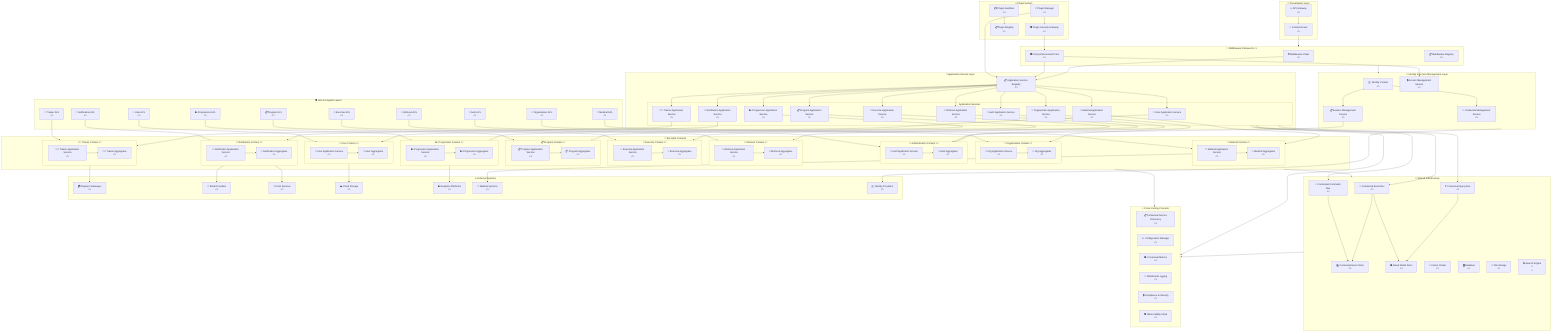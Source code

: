 graph TB
    %% ===== PRESENTATION LAYER =====
    subgraph Presentation ["📱 Presentation Layer"]
        Gateway["🌐 API Gateway<br/><<Gateway>>"]
        ContextRouter["🔀 Context Router<br/><<Router>>"]
    end
    
    %% ===== CROSS-CUTTING MIDDLEWARE FRAMEWORK =====
    subgraph MiddlewareFramework ["🔧 Middleware Framework <<Cross-Cutting>>"]
        MiddlewareChain["⛓️ Middleware Chain<br/><<Pipeline>>"]
        PolicyEnforcementPoint["🛡️ Policy Enforcement Point<br/><<Security>>"]
        MiddlewareRegistry["📋 Middleware Registry<br/><<Registry>>"]
    end
    
    %% ===== APPLICATION SERVICE LAYER =====
    subgraph ApplicationLayer ["🎯 Application Service Layer"]
        ServiceRegistry["📋 Application Service Registry<br/><<Locator>>"]
        
        subgraph ApplicationServices ["Application Services"]
            UserAppService["👤 User Application Service<br/><<Service>>"]
            OrgAppService["🏢 Organization Application Service<br/><<Service>>"]
            AuthAppService["🔐 Auth Application Service<br/><<Service>>"]
            WorkoutAppService["💪 Workout Application Service<br/><<Service>>"]
            ExerciseAppService["🎯 Exercise Application Service<br/><<Service>>"]
            ProgramAppService["📋 Program Application Service<br/><<Service>>"]
            ProgressionAppService["📈 Progression Application Service<br/><<Service>>"]
            TrainerAppService["👨‍🏫 Trainer Application Service<br/><<Service>>"]
            NotificationAppService["🔔 Notification Application Service<br/><<Service>>"]
            MedicalAppService["🏥 Medical Application Service<br/><<Service>>"]
        end
    end
    
    %% ===== IDENTITY & ACCESS MANAGEMENT LAYER =====
    subgraph IdentityLayer ["🔑 Identity & Access Management Layer"]
        IdentityContext["🆔 Identity Context<br/><<Context>>"]
        AccessManagementService["🔒 Access Management Service<br/><<Service>>"]
        SessionManagementService["📋 Session Management Service<br/><<Service>>"]
        CredentialManagementService["🔐 Credential Management Service<br/><<Service>>"]
    end
    
    %% ===== BOUNDED CONTEXTS WITH APPLICATION SERVICES =====
    subgraph BoundedContexts ["🎯 Bounded Contexts"]
        direction TB
        
        subgraph UserContext ["👤 User Context <<Bounded Context>>"]
            UserContextApp["👤 User Application Service<br/><<Internal>>"]
            UserAggregates["👤 User Aggregates<br/><<Domain>>"]
        end
        
        subgraph OrgContext ["🏢 Organization Context <<Bounded Context>>"]
            OrgContextApp["🏢 Org Application Service<br/><<Internal>>"]
            OrgAggregates["🏢 Org Aggregates<br/><<Domain>>"]
        end
        
        subgraph AuthContext ["🔐 Authentication Context <<Bounded Context>>"]
            AuthContextApp["🔐 Auth Application Service<br/><<Internal>>"]
            AuthAggregates["🔐 Auth Aggregates<br/><<Domain>>"]
        end
        
        subgraph WorkoutContext ["💪 Workout Context <<Bounded Context>>"]
            WorkoutContextApp["💪 Workout Application Service<br/><<Internal>>"]
            WorkoutAggregates["💪 Workout Aggregates<br/><<Domain>>"]
        end
        
        subgraph ExerciseContext ["🎯 Exercise Context <<Bounded Context>>"]
            ExerciseContextApp["🎯 Exercise Application Service<br/><<Internal>>"]
            ExerciseAggregates["🎯 Exercise Aggregates<br/><<Domain>>"]
        end
        
        subgraph ProgramContext ["📋 Program Context <<Bounded Context>>"]
            ProgramContextApp["📋 Program Application Service<br/><<Internal>>"]
            ProgramAggregates["📋 Program Aggregates<br/><<Domain>>"]
        end
        
        subgraph ProgressionContext ["📈 Progression Context <<Bounded Context>>"]
            ProgressionContextApp["📈 Progression Application Service<br/><<Internal>>"]
            ProgressionAggregates["📈 Progression Aggregates<br/><<Domain>>"]
        end
        
        subgraph TrainerContext ["👨‍🏫 Trainer Context <<Bounded Context>>"]
            TrainerContextApp["👨‍🏫 Trainer Application Service<br/><<Internal>>"]
            TrainerAggregates["👨‍🏫 Trainer Aggregates<br/><<Domain>>"]
        end
        
        subgraph NotificationContext ["🔔 Notification Context <<Bounded Context>>"]
            NotificationContextApp["🔔 Notification Application Service<br/><<Internal>>"]
            NotificationAggregates["🔔 Notification Aggregates<br/><<Domain>>"]
        end
        
        subgraph MedicalContext ["🏥 Medical Context <<Bounded Context>>"]
            MedicalContextApp["🏥 Medical Application Service<br/><<Internal>>"]
            MedicalAggregates["🏥 Medical Aggregates<br/><<Domain>>"]
        end
    end
    
    %% ===== ENHANCED SHARED INFRASTRUCTURE =====
    subgraph SharedInfra ["🔧 Shared Infrastructure"]
        ContextualEventBus["📨 Contextual Event Bus<br/><<EventBus>>"]
        ContextualEventStore["📚 Contextual Event Store<br/><<EventStore>>"]
        ContextualCommandBus["⚡ Contextual Command Bus<br/><<CommandBus>>"]
        ContextualQueryBus["❓ Contextual Query Bus<br/><<QueryBus>>"]
        ReadModelStore["📊 Read Model Store<br/><<ReadModels>>"]
        CacheCluster["💾 Cache Cluster<br/><<Cache>>"]
        Database["🗄️ Database<br/><<Database>>"]
        FileStorage["📁 File Storage<br/><<Storage>>"]
        SearchEngine["🔍 Search Engine<br/><<Search>>"]
    end
    
    %% ===== PLUGIN SYSTEM WITH SECURITY =====
    subgraph PluginSystem ["🔌 Plugin System"]
        PluginManager["🔌 Plugin Manager<br/><<Manager>>"]
        PluginSecurityGateway["🛡️ Plugin Security Gateway<br/><<Security>>"]
        PluginSandbox["📦 Plugin Sandbox<br/><<Isolation>>"]
        PluginRegistry["📋 Plugin Registry<br/><<Registry>>"]
    end
    
    %% ===== ENHANCED CROSS-CUTTING CONCERNS =====
    subgraph CrossCutting ["⚡ Cross-Cutting Concerns"]
        ContextualServiceDiscovery["📋 Contextual Service Discovery<br/><<Registry>>"]
        ConfigManager["⚙️ Configuration Manager<br/><<Config>>"]
        ContextualMetrics["📊 Contextual Metrics<br/><<Metrics>>"]
        DistributedLogging["📝 Distributed Logging<br/><<Logging>>"]
        ComplianceSecurity["🔒 Compliance & Security<br/><<Security>>"]
        ObservabilityStack["👁️ Observability Stack<br/><<Monitoring>>"]
    end
    
    %% ===== EXTERNAL SYSTEMS =====
    subgraph External ["🌐 External Systems"]
        PaymentGateways["💳 Payment Gateways<br/><<External>>"]
        EmailProviders["📧 Email Providers<br/><<External>>"]
        PushServices["📱 Push Services<br/><<External>>"]
        CloudStorage["☁️ Cloud Storage<br/><<External>>"]
        AnalyticsPlatforms["📈 Analytics Platforms<br/><<External>>"]
        MedicalSystems["🏥 Medical Systems<br/><<External>>"]
        IdentityProviders["🆔 Identity Providers<br/><<External>>"]
    end
    
    %% ===== ANTI-CORRUPTION LAYERS =====
    subgraph ACL ["🛡️ Anti-Corruption Layers"]
        UserACL["👤 User ACL<br/><<AntiCorruption>>"]
        OrgACL["🏢 Organization ACL<br/><<AntiCorruption>>"]
        AuthACL["🔐 Auth ACL<br/><<AntiCorruption>>"]
        WorkoutACL["💪 Workout ACL<br/><<AntiCorruption>>"]
        ExerciseACL["🎯 Exercise ACL<br/><<AntiCorruption>>"]
        ProgramACL["📋 Program ACL<br/><<AntiCorruption>>"]
        ProgressionACL["📈 Progression ACL<br/><<AntiCorruption>>"]
        TrainerACL["🎯 Trainer ACL<br/><<AntiCorruption>>"]
        NotificationACL["🔔 Notification ACL<br/><<AntiCorruption>>"]
        MedicalACL["🏥 Medical ACL<br/><<AntiCorruption>>"]
    end
    
    %% ===== PRESENTATION TO MIDDLEWARE =====
    Gateway --> ContextRouter
    ContextRouter --> MiddlewareFramework
    
    %% ===== MIDDLEWARE TO APPLICATION SERVICES =====
    MiddlewareChain --> ServiceRegistry
    PolicyEnforcementPoint --> ServiceRegistry
    
    %% ===== SERVICE REGISTRY TO APPLICATION SERVICES =====
    ServiceRegistry --> UserAppService
    ServiceRegistry --> OrgAppService
    ServiceRegistry --> AuthAppService
    ServiceRegistry --> WorkoutAppService
    ServiceRegistry --> ExerciseAppService
    ServiceRegistry --> ProgramAppService
    ServiceRegistry --> ProgressionAppService
    ServiceRegistry --> TrainerAppService
    ServiceRegistry --> NotificationAppService
    ServiceRegistry --> MedicalAppService
    
    %% ===== APPLICATION SERVICES TO BOUNDED CONTEXTS =====
    UserAppService --> UserContext
    OrgAppService --> OrgContext
    AuthAppService --> AuthContext
    WorkoutAppService --> WorkoutContext
    ExerciseAppService --> ExerciseContext
    ProgramAppService --> ProgramContext
    ProgressionAppService --> ProgressionContext
    TrainerAppService --> TrainerContext
    NotificationAppService --> NotificationContext
    MedicalAppService --> MedicalContext
    
    %% ===== INTERNAL BOUNDED CONTEXT STRUCTURE =====
    UserContextApp --> UserAggregates
    OrgContextApp --> OrgAggregates
    AuthContextApp --> AuthAggregates
    WorkoutContextApp --> WorkoutAggregates
    ExerciseContextApp --> ExerciseAggregates
    ProgramContextApp --> ProgramAggregates
    ProgressionContextApp --> ProgressionAggregates
    TrainerContextApp --> TrainerAggregates
    NotificationContextApp --> NotificationAggregates
    MedicalContextApp --> MedicalAggregates
    
    %% ===== IDENTITY & ACCESS MANAGEMENT INTEGRATION =====
    MiddlewareFramework --> IdentityLayer
    PolicyEnforcementPoint --> AccessManagementService
    IdentityContext --> SessionManagementService
    IdentityContext --> CredentialManagementService
    SessionManagementService --> AuthContext
    
    %% ===== SHARED INFRASTRUCTURE CONNECTIONS =====
    ApplicationServices --> ContextualCommandBus
    ApplicationServices --> ContextualQueryBus
    ApplicationServices --> ContextualEventBus
    
    ContextualEventBus --> ContextualEventStore
    ContextualCommandBus --> ContextualEventStore
    ContextualQueryBus --> ReadModelStore
    ContextualEventBus --> ReadModelStore
    
    BoundedContexts --> SharedInfra
    
    %% ===== PLUGIN SYSTEM INTEGRATION =====
    PluginManager --> PluginSecurityGateway
    PluginSecurityGateway --> PolicyEnforcementPoint
    PluginManager --> ServiceRegistry
    PluginSandbox --> PluginRegistry
    
    %% ===== CROSS-CUTTING INTEGRATION =====
    ApplicationServices --> CrossCutting
    BoundedContexts --> CrossCutting
    SharedInfra --> CrossCutting
    
    %% ===== ANTI-CORRUPTION LAYER CONNECTIONS =====
    UserACL --> UserContext
    OrgACL --> OrgContext
    AuthACL --> AuthContext
    WorkoutACL --> WorkoutContext
    ExerciseACL --> ExerciseContext
    ProgramACL --> ProgramContext
    ProgressionACL --> ProgressionContext
    TrainerACL --> TrainerContext
    NotificationACL --> NotificationContext
    MedicalACL --> MedicalContext
    
    %% ===== EXTERNAL SYSTEM CONNECTIONS =====
    NotificationContext --> EmailProviders
    NotificationContext --> PushServices
    TrainerContext --> PaymentGateways
    UserContext --> CloudStorage
    ProgressionContext --> AnalyticsPlatforms
    MedicalContext --> MedicalSystems
    IdentityLayer --> IdentityProviders
